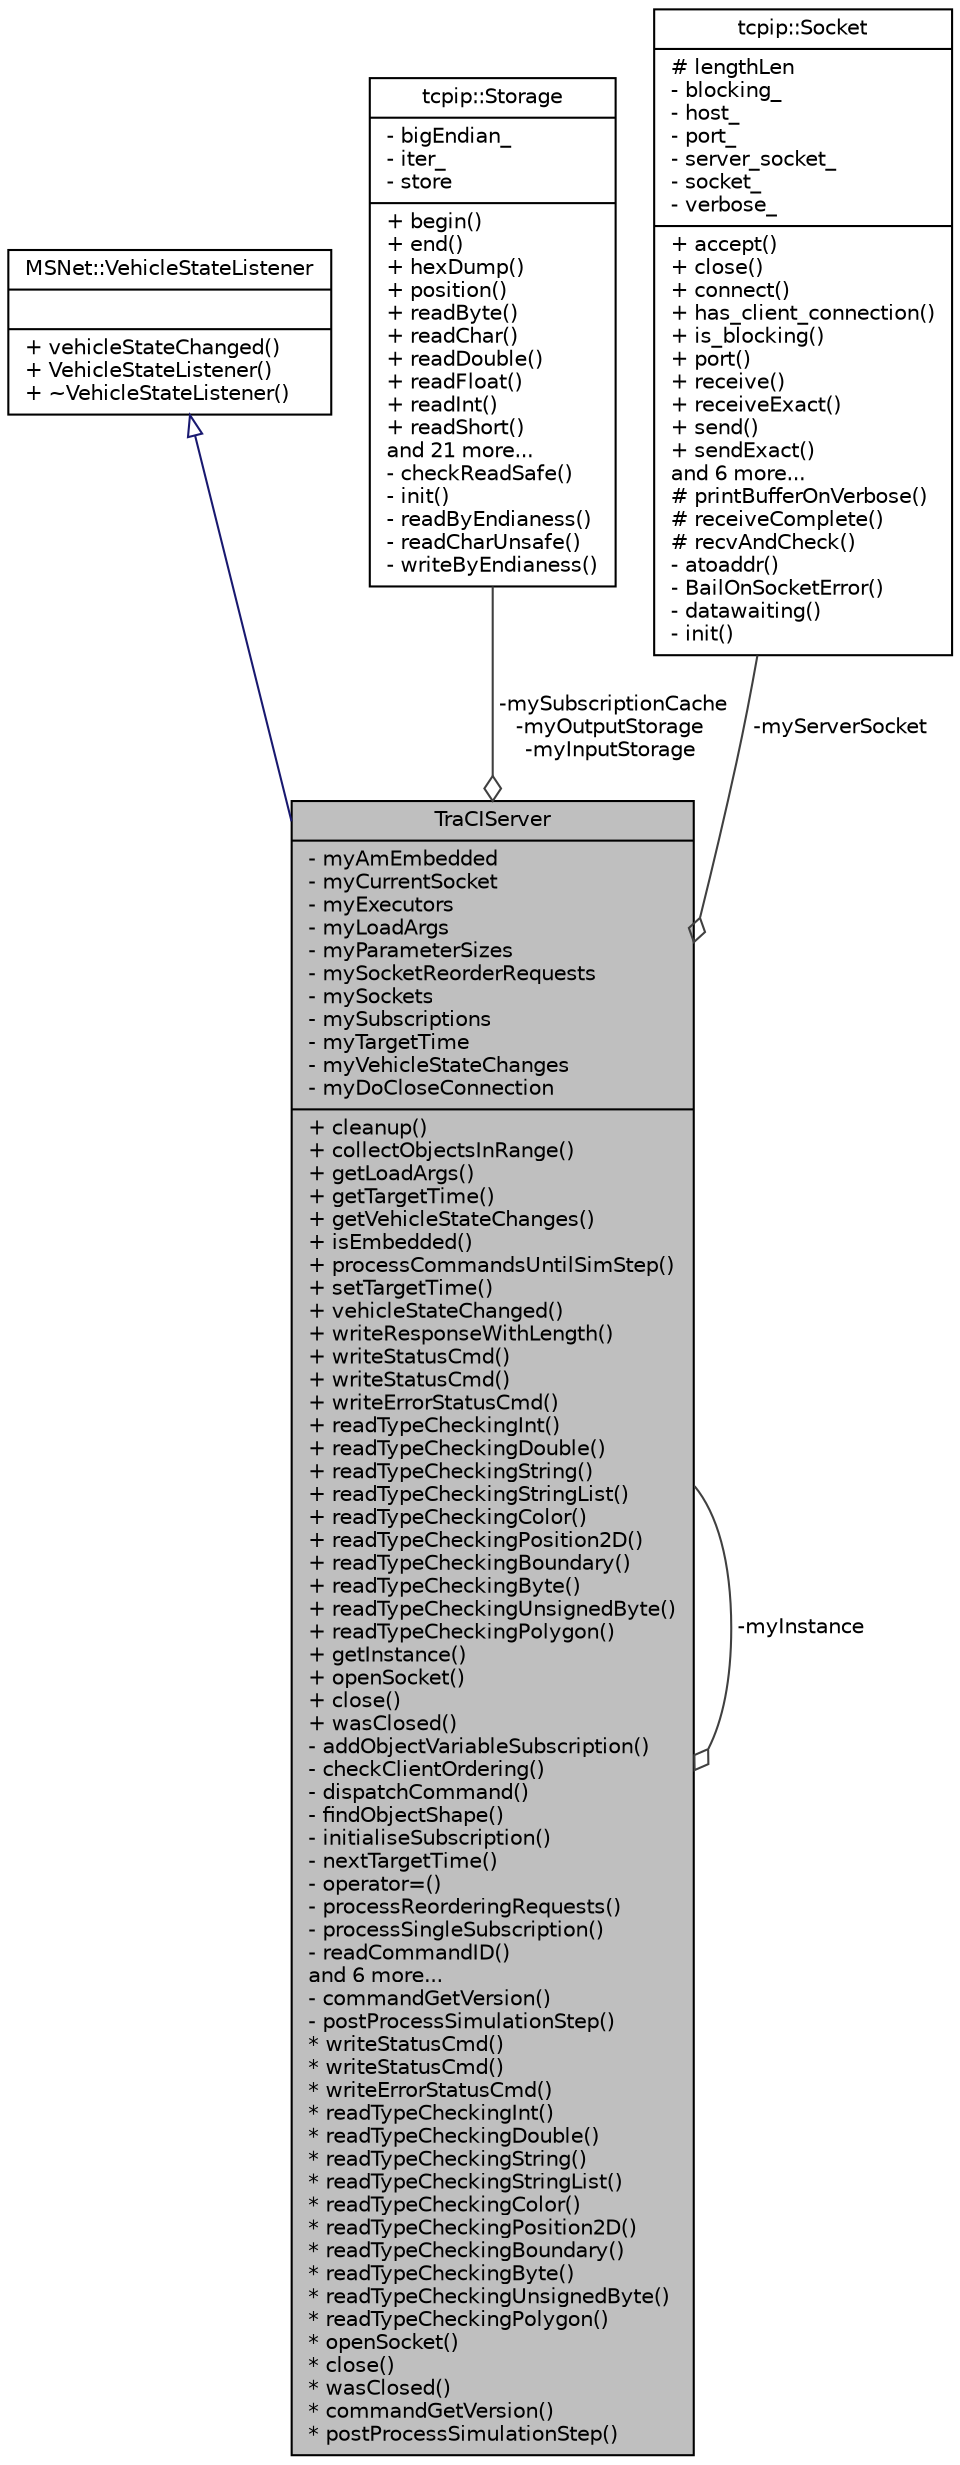 digraph "TraCIServer"
{
  edge [fontname="Helvetica",fontsize="10",labelfontname="Helvetica",labelfontsize="10"];
  node [fontname="Helvetica",fontsize="10",shape=record];
  Node2 [label="{TraCIServer\n|- myAmEmbedded\l- myCurrentSocket\l- myExecutors\l- myLoadArgs\l- myParameterSizes\l- mySocketReorderRequests\l- mySockets\l- mySubscriptions\l- myTargetTime\l- myVehicleStateChanges\l- myDoCloseConnection\l|+ cleanup()\l+ collectObjectsInRange()\l+ getLoadArgs()\l+ getTargetTime()\l+ getVehicleStateChanges()\l+ isEmbedded()\l+ processCommandsUntilSimStep()\l+ setTargetTime()\l+ vehicleStateChanged()\l+ writeResponseWithLength()\l+ writeStatusCmd()\l+ writeStatusCmd()\l+ writeErrorStatusCmd()\l+ readTypeCheckingInt()\l+ readTypeCheckingDouble()\l+ readTypeCheckingString()\l+ readTypeCheckingStringList()\l+ readTypeCheckingColor()\l+ readTypeCheckingPosition2D()\l+ readTypeCheckingBoundary()\l+ readTypeCheckingByte()\l+ readTypeCheckingUnsignedByte()\l+ readTypeCheckingPolygon()\l+ getInstance()\l+ openSocket()\l+ close()\l+ wasClosed()\l- addObjectVariableSubscription()\l- checkClientOrdering()\l- dispatchCommand()\l- findObjectShape()\l- initialiseSubscription()\l- nextTargetTime()\l- operator=()\l- processReorderingRequests()\l- processSingleSubscription()\l- readCommandID()\land 6 more...\l- commandGetVersion()\l- postProcessSimulationStep()\l* writeStatusCmd()\l* writeStatusCmd()\l* writeErrorStatusCmd()\l* readTypeCheckingInt()\l* readTypeCheckingDouble()\l* readTypeCheckingString()\l* readTypeCheckingStringList()\l* readTypeCheckingColor()\l* readTypeCheckingPosition2D()\l* readTypeCheckingBoundary()\l* readTypeCheckingByte()\l* readTypeCheckingUnsignedByte()\l* readTypeCheckingPolygon()\l* openSocket()\l* close()\l* wasClosed()\l* commandGetVersion()\l* postProcessSimulationStep()\l}",height=0.2,width=0.4,color="black", fillcolor="grey75", style="filled", fontcolor="black"];
  Node3 -> Node2 [dir="back",color="midnightblue",fontsize="10",style="solid",arrowtail="onormal",fontname="Helvetica"];
  Node3 [label="{MSNet::VehicleStateListener\n||+ vehicleStateChanged()\l+ VehicleStateListener()\l+ ~VehicleStateListener()\l}",height=0.2,width=0.4,color="black", fillcolor="white", style="filled",URL="$dc/dd1/class_m_s_net_1_1_vehicle_state_listener.html",tooltip="Interface for objects listening to vehicle state changes. "];
  Node4 -> Node2 [color="grey25",fontsize="10",style="solid",label=" -mySubscriptionCache\n-myOutputStorage\n-myInputStorage" ,arrowhead="odiamond",fontname="Helvetica"];
  Node4 [label="{tcpip::Storage\n|- bigEndian_\l- iter_\l- store\l|+ begin()\l+ end()\l+ hexDump()\l+ position()\l+ readByte()\l+ readChar()\l+ readDouble()\l+ readFloat()\l+ readInt()\l+ readShort()\land 21 more...\l- checkReadSafe()\l- init()\l- readByEndianess()\l- readCharUnsafe()\l- writeByEndianess()\l}",height=0.2,width=0.4,color="black", fillcolor="white", style="filled",URL="$db/d0e/classtcpip_1_1_storage.html"];
  Node2 -> Node2 [color="grey25",fontsize="10",style="solid",label=" -myInstance" ,arrowhead="odiamond",fontname="Helvetica"];
  Node5 -> Node2 [color="grey25",fontsize="10",style="solid",label=" -myServerSocket" ,arrowhead="odiamond",fontname="Helvetica"];
  Node5 [label="{tcpip::Socket\n|# lengthLen\l- blocking_\l- host_\l- port_\l- server_socket_\l- socket_\l- verbose_\l|+ accept()\l+ close()\l+ connect()\l+ has_client_connection()\l+ is_blocking()\l+ port()\l+ receive()\l+ receiveExact()\l+ send()\l+ sendExact()\land 6 more...\l# printBufferOnVerbose()\l# receiveComplete()\l# recvAndCheck()\l- atoaddr()\l- BailOnSocketError()\l- datawaiting()\l- init()\l}",height=0.2,width=0.4,color="black", fillcolor="white", style="filled",URL="$d9/d80/classtcpip_1_1_socket.html"];
}

